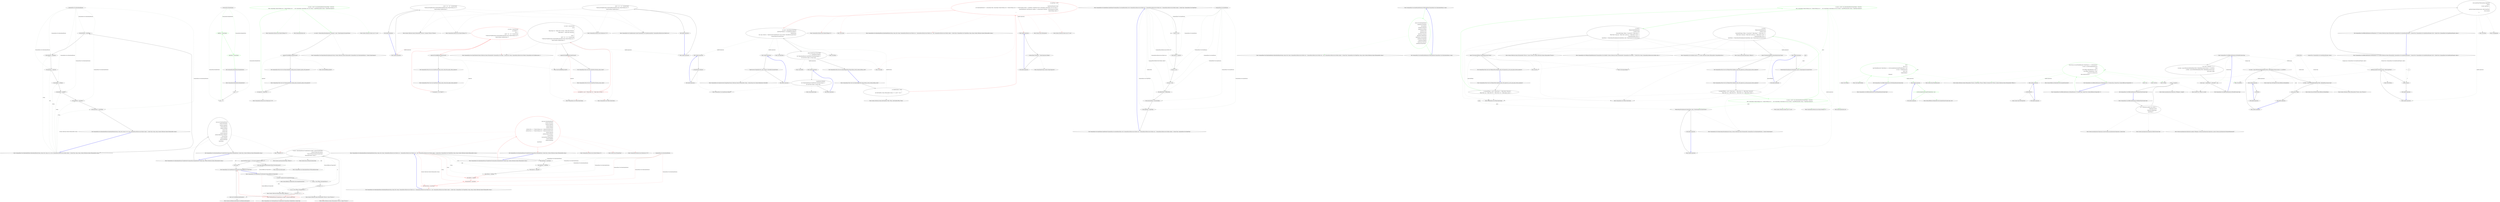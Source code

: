 digraph  {
n13 [label="CommandLine.Core.OptionSpecification", span=""];
n0 [label="Entry CommandLine.Core.OptionSpecification.OptionSpecification(string, string, bool, string, int, int, char, CommandLine.Infrastructure.Maybe<object>, System.Type, string, string, System.Collections.Generic.IEnumerable<string>)", span="17-17", cluster="CommandLine.Core.OptionSpecification.OptionSpecification(string, string, bool, string, int, int, char, CommandLine.Infrastructure.Maybe<object>, System.Type, string, string, System.Collections.Generic.IEnumerable<string>)"];
n1 [label="this.shortName = shortName", span="20-20", cluster="CommandLine.Core.OptionSpecification.OptionSpecification(string, string, bool, string, int, int, char, CommandLine.Infrastructure.Maybe<object>, System.Type, string, string, System.Collections.Generic.IEnumerable<string>)"];
n2 [label="this.longName = longName", span="21-21", cluster="CommandLine.Core.OptionSpecification.OptionSpecification(string, string, bool, string, int, int, char, CommandLine.Infrastructure.Maybe<object>, System.Type, string, string, System.Collections.Generic.IEnumerable<string>)"];
n3 [label="this.separator = separator", span="22-22", cluster="CommandLine.Core.OptionSpecification.OptionSpecification(string, string, bool, string, int, int, char, CommandLine.Infrastructure.Maybe<object>, System.Type, string, string, System.Collections.Generic.IEnumerable<string>)"];
n4 [label="this.setName = setName", span="23-23", cluster="CommandLine.Core.OptionSpecification.OptionSpecification(string, string, bool, string, int, int, char, CommandLine.Infrastructure.Maybe<object>, System.Type, string, string, System.Collections.Generic.IEnumerable<string>)"];
n5 [label="this.helpText = helpText", span="24-24", cluster="CommandLine.Core.OptionSpecification.OptionSpecification(string, string, bool, string, int, int, char, CommandLine.Infrastructure.Maybe<object>, System.Type, string, string, System.Collections.Generic.IEnumerable<string>)"];
n6 [label="this.metaValue = metaValue", span="25-25", cluster="CommandLine.Core.OptionSpecification.OptionSpecification(string, string, bool, string, int, int, char, CommandLine.Infrastructure.Maybe<object>, System.Type, string, string, System.Collections.Generic.IEnumerable<string>)"];
n7 [label="this.enumValues = enumValues", span="26-26", cluster="CommandLine.Core.OptionSpecification.OptionSpecification(string, string, bool, string, int, int, char, CommandLine.Infrastructure.Maybe<object>, System.Type, string, string, System.Collections.Generic.IEnumerable<string>)"];
n8 [label="Exit CommandLine.Core.OptionSpecification.OptionSpecification(string, string, bool, string, int, int, char, CommandLine.Infrastructure.Maybe<object>, System.Type, string, string, System.Collections.Generic.IEnumerable<string>)", span="17-17", cluster="CommandLine.Core.OptionSpecification.OptionSpecification(string, string, bool, string, int, int, char, CommandLine.Infrastructure.Maybe<object>, System.Type, string, string, System.Collections.Generic.IEnumerable<string>)"];
n9 [label="Entry CommandLine.Core.OptionSpecification.FromAttribute(CommandLine.OptionAttribute, System.Type, System.Collections.Generic.IEnumerable<string>)", span="29-29", cluster="CommandLine.Core.OptionSpecification.FromAttribute(CommandLine.OptionAttribute, System.Type, System.Collections.Generic.IEnumerable<string>)"];
n10 [label="return new OptionSpecification(\r\n                attribute.ShortName,\r\n                attribute.LongName,\r\n                attribute.Required,\r\n                attribute.SetName,\r\n                attribute.Min,\r\n                attribute.Max,\r\n                attribute.Separator,\r\n                attribute.DefaultValue.ToMaybe(),\r\n                conversionType,\r\n                attribute.HelpText,\r\n                attribute.MetaValue,\r\n                enumValues);", span="31-43", cluster="CommandLine.Core.OptionSpecification.FromAttribute(CommandLine.OptionAttribute, System.Type, System.Collections.Generic.IEnumerable<string>)"];
n11 [label="Exit CommandLine.Core.OptionSpecification.FromAttribute(CommandLine.OptionAttribute, System.Type, System.Collections.Generic.IEnumerable<string>)", span="29-29", cluster="CommandLine.Core.OptionSpecification.FromAttribute(CommandLine.OptionAttribute, System.Type, System.Collections.Generic.IEnumerable<string>)"];
n12 [label="Entry T.ToMaybe<T>()", span="82-82", cluster="T.ToMaybe<T>()"];
d3 [label="helpText = string.Empty", span="24-24", cluster="CommandLine.BaseAttribute.BaseAttribute()", color=green, community=0];
d6 [label="CommandLine.BaseAttribute", span=""];
d2 [label="max = -1", span="23-23", cluster="CommandLine.BaseAttribute.BaseAttribute()"];
d4 [label="metaValue = string.Empty", span="25-25", cluster="CommandLine.BaseAttribute.BaseAttribute()", color=green, community=0];
d5 [label="Exit CommandLine.BaseAttribute.BaseAttribute()", span="20-20", cluster="CommandLine.BaseAttribute.BaseAttribute()"];
d1 [label="min = -1", span="22-22", cluster="CommandLine.BaseAttribute.BaseAttribute()"];
d0 [label="Entry CommandLine.BaseAttribute.BaseAttribute()", span="20-20", cluster="CommandLine.BaseAttribute.BaseAttribute()"];
m1_8 [label="Entry CommandLine.Infrastructure.Maybe.Nothing<T>()", span="63-63", cluster="CommandLine.Infrastructure.Maybe.Nothing<T>()", file="NameLookupTests.cs"];
m1_6 [label="Entry CommandLine.Infrastructure.Maybe.Just<T>(T)", span="68-68", cluster="CommandLine.Infrastructure.Maybe.Just<T>(T)", file="NameLookupTests.cs"];
m1_7 [label="Entry OptionSpecification.cstr", span="", cluster="OptionSpecification.cstr", file="NameLookupTests.cs"];
m1_0 [label="Entry CommandLine.Tests.Unit.Core.NameLookupTests.Lookup_name_of_sequence_option_with_separator()", span="14-14", cluster="CommandLine.Tests.Unit.Core.NameLookupTests.Lookup_name_of_sequence_option_with_separator()", file="NameLookupTests.cs"];
m1_1 [label="var expected = Maybe.Just(''.'')", span="17-17", cluster="CommandLine.Tests.Unit.Core.NameLookupTests.Lookup_name_of_sequence_option_with_separator()", file="NameLookupTests.cs"];
m1_2 [label="var specs = new[] { new OptionSpecification(string.Empty, ''string-seq'',\r\n                false, string.Empty, Maybe.Nothing<int>(), Maybe.Nothing<int>(), '.', null, string.Empty, string.Empty, new List<string>(), typeof(IEnumerable<string>), TargetType.Sequence)}", span="18-19", cluster="CommandLine.Tests.Unit.Core.NameLookupTests.Lookup_name_of_sequence_option_with_separator()", color=green, community=0, file="NameLookupTests.cs"];
m1_4 [label="expected.ShouldBeEquivalentTo(result)", span="25-25", cluster="CommandLine.Tests.Unit.Core.NameLookupTests.Lookup_name_of_sequence_option_with_separator()", file="NameLookupTests.cs"];
m1_3 [label="var result = NameLookup.HavingSeparator(''string-seq'', specs, StringComparer.InvariantCulture)", span="22-22", cluster="CommandLine.Tests.Unit.Core.NameLookupTests.Lookup_name_of_sequence_option_with_separator()", file="NameLookupTests.cs"];
m1_5 [label="Exit CommandLine.Tests.Unit.Core.NameLookupTests.Lookup_name_of_sequence_option_with_separator()", span="14-14", cluster="CommandLine.Tests.Unit.Core.NameLookupTests.Lookup_name_of_sequence_option_with_separator()", file="NameLookupTests.cs"];
m1_10 [label="Entry CommandLine.Core.NameLookup.HavingSeparator(string, System.Collections.Generic.IEnumerable<CommandLine.Core.OptionSpecification>, System.StringComparer)", span="16-16", cluster="CommandLine.Core.NameLookup.HavingSeparator(string, System.Collections.Generic.IEnumerable<CommandLine.Core.OptionSpecification>, System.StringComparer)", file="NameLookupTests.cs"];
m1_11 [label="Entry Unk.ShouldBeEquivalentTo", span="", cluster="Unk.ShouldBeEquivalentTo", file="NameLookupTests.cs"];
m1_9 [label="Entry System.Collections.Generic.List<T>.List()", span="0-0", cluster="System.Collections.Generic.List<T>.List()", file="NameLookupTests.cs"];
m2_11 [label="Entry CommandLine.Infrastructure.Maybe.Nothing<T>()", span="63-63", cluster="CommandLine.Infrastructure.Maybe.Nothing<T>()", file="OptionAttribute.cs"];
m2_10 [label="Entry System.Collections.Generic.IEnumerable<TSource>.Contains<TSource>(TSource)", span="0-0", cluster="System.Collections.Generic.IEnumerable<TSource>.Contains<TSource>(TSource)", file="OptionAttribute.cs"];
m2_5 [label="Entry CommandLine.Core.Scalar.Partition(System.Collections.Generic.IEnumerable<CommandLine.Core.Token>, System.Func<string, CommandLine.Infrastructure.Maybe<CommandLine.Core.TypeDescriptor>>)", span="11-11", cluster="CommandLine.Core.Scalar.Partition(System.Collections.Generic.IEnumerable<CommandLine.Core.Token>, System.Func<string, CommandLine.Infrastructure.Maybe<CommandLine.Core.TypeDescriptor>>)", file="OptionAttribute.cs"];
m2_13 [label="Entry CommandLine.Infrastructure.Maybe.Just<T>(T)", span="68-68", cluster="CommandLine.Infrastructure.Maybe.Just<T>(T)", file="OptionAttribute.cs"];
m2_14 [label="Entry CommandLine.Tests.Unit.Core.ScalarTests.Partition_scalar_values()", span="28-28", cluster="CommandLine.Tests.Unit.Core.ScalarTests.Partition_scalar_values()", file="OptionAttribute.cs"];
m2_15 [label="var expected = new [] { Token.Name(''str''), Token.Value(''strvalue'') }", span="30-30", cluster="CommandLine.Tests.Unit.Core.ScalarTests.Partition_scalar_values()", color=red, community=0, file="OptionAttribute.cs"];
m2_16 [label="var result = Scalar.Partition(\r\n                new []\r\n                    {\r\n                        Token.Name(''str''), Token.Value(''strvalue''), Token.Value(''freevalue''),\r\n                        Token.Name(''x''), Token.Value(''freevalue2'')\r\n                    },\r\n                name =>\r\n                    new[] { ''str'', ''int'' }.Contains(name)\r\n                        ? Maybe.Just(TypeDescriptor.Create(TypeDescriptorKind.Scalar, Maybe.Nothing<int>()))\r\n                        : Maybe.Nothing<TypeDescriptor>())", span="32-41", cluster="CommandLine.Tests.Unit.Core.ScalarTests.Partition_scalar_values()", file="OptionAttribute.cs"];
m2_17 [label="expected.ShouldAllBeEquivalentTo(result)", span="43-43", cluster="CommandLine.Tests.Unit.Core.ScalarTests.Partition_scalar_values()", file="OptionAttribute.cs"];
m2_18 [label="Exit CommandLine.Tests.Unit.Core.ScalarTests.Partition_scalar_values()", span="28-28", cluster="CommandLine.Tests.Unit.Core.ScalarTests.Partition_scalar_values()", file="OptionAttribute.cs"];
m2_0 [label="Entry CommandLine.Tests.Unit.Core.ScalarTests.Partition_scalar_values_from_empty_token_sequence()", span="13-13", cluster="CommandLine.Tests.Unit.Core.ScalarTests.Partition_scalar_values_from_empty_token_sequence()", file="OptionAttribute.cs"];
m2_1 [label="var expected = new Token[] { }", span="15-15", cluster="CommandLine.Tests.Unit.Core.ScalarTests.Partition_scalar_values_from_empty_token_sequence()", file="OptionAttribute.cs"];
m2_2 [label="var result = Scalar.Partition(\r\n                new Token[] { },\r\n                name =>\r\n                    new[] { ''str'', ''int'' }.Contains(name)\r\n                        ? Maybe.Just(TypeDescriptor.Create(TypeDescriptorKind.Scalar, Maybe.Nothing<int>()))\r\n                        : Maybe.Nothing<TypeDescriptor>())", span="17-22", cluster="CommandLine.Tests.Unit.Core.ScalarTests.Partition_scalar_values_from_empty_token_sequence()", color=red, community=0, file="OptionAttribute.cs"];
m2_3 [label="expected.ShouldAllBeEquivalentTo(result)", span="24-24", cluster="CommandLine.Tests.Unit.Core.ScalarTests.Partition_scalar_values_from_empty_token_sequence()", file="OptionAttribute.cs"];
m2_4 [label="Exit CommandLine.Tests.Unit.Core.ScalarTests.Partition_scalar_values_from_empty_token_sequence()", span="13-13", cluster="CommandLine.Tests.Unit.Core.ScalarTests.Partition_scalar_values_from_empty_token_sequence()", file="OptionAttribute.cs"];
m2_6 [label="Entry Unk.ShouldAllBeEquivalentTo", span="", cluster="Unk.ShouldAllBeEquivalentTo", file="OptionAttribute.cs"];
m2_21 [label="Entry lambda expression", span="38-41", cluster="lambda expression", file="OptionAttribute.cs"];
m2_7 [label="Entry lambda expression", span="19-22", cluster="lambda expression", file="OptionAttribute.cs"];
m2_8 [label="new[] { ''str'', ''int'' }.Contains(name)\r\n                        ? Maybe.Just(TypeDescriptor.Create(TypeDescriptorKind.Scalar, Maybe.Nothing<int>()))\r\n                        : Maybe.Nothing<TypeDescriptor>()", span="20-22", cluster="lambda expression", file="OptionAttribute.cs"];
m2_9 [label="Exit lambda expression", span="19-22", cluster="lambda expression", file="OptionAttribute.cs"];
m2_22 [label="new[] { ''str'', ''int'' }.Contains(name)\r\n                        ? Maybe.Just(TypeDescriptor.Create(TypeDescriptorKind.Scalar, Maybe.Nothing<int>()))\r\n                        : Maybe.Nothing<TypeDescriptor>()", span="39-41", cluster="lambda expression", file="OptionAttribute.cs"];
m2_23 [label="Exit lambda expression", span="38-41", cluster="lambda expression", file="OptionAttribute.cs"];
m2_12 [label="Entry CommandLine.Core.TypeDescriptor.Create(CommandLine.Core.TypeDescriptorKind, CommandLine.Infrastructure.Maybe<int>)", span="36-36", cluster="CommandLine.Core.TypeDescriptor.Create(CommandLine.Core.TypeDescriptorKind, CommandLine.Infrastructure.Maybe<int>)", file="OptionAttribute.cs"];
m2_19 [label="Entry CommandLine.Core.Token.Name(string)", span="19-19", cluster="CommandLine.Core.Token.Name(string)", file="OptionAttribute.cs"];
m2_20 [label="Entry CommandLine.Core.Token.Value(string)", span="24-24", cluster="CommandLine.Core.Token.Value(string)", file="OptionAttribute.cs"];
m3_8 [label="Entry CommandLine.Infrastructure.Maybe.Nothing<T>()", span="63-63", cluster="CommandLine.Infrastructure.Maybe.Nothing<T>()", file="OptionMapperTests.cs"];
m3_12 [label="Entry Unk.Create", span="", cluster="Unk.Create", file="OptionMapperTests.cs"];
m3_13 [label="Entry Unk.Where", span="", cluster="Unk.Where", file="OptionMapperTests.cs"];
m3_6 [label="Entry System.Collections.Generic.KeyValuePair<TKey, TValue>.KeyValuePair(TKey, TValue)", span="0-0", cluster="System.Collections.Generic.KeyValuePair<TKey, TValue>.KeyValuePair(TKey, TValue)", file="OptionMapperTests.cs"];
m3_7 [label="Entry CommandLine.Core.OptionSpecification.OptionSpecification(string, string, bool, string, CommandLine.Infrastructure.Maybe<int>, CommandLine.Infrastructure.Maybe<int>, char, CommandLine.Infrastructure.Maybe<object>, System.Type, CommandLine.Core.TargetType, string, string, System.Collections.Generic.IEnumerable<string>)", span="18-18", cluster="CommandLine.Core.OptionSpecification.OptionSpecification(string, string, bool, string, CommandLine.Infrastructure.Maybe<int>, CommandLine.Infrastructure.Maybe<int>, char, CommandLine.Infrastructure.Maybe<object>, System.Type, CommandLine.Core.TargetType, string, string, System.Collections.Generic.IEnumerable<string>)", file="OptionMapperTests.cs"];
m3_11 [label="Entry Unk.Single", span="", cluster="Unk.Single", file="OptionMapperTests.cs"];
m3_15 [label="Entry Unk.NotNull", span="", cluster="Unk.NotNull", file="OptionMapperTests.cs"];
m3_27 [label="Entry CommandLine.Core.TypeConverter.ChangeType(System.Collections.Generic.IEnumerable<string>, System.Type, bool, System.Globalization.CultureInfo)", span="12-12", cluster="CommandLine.Core.TypeConverter.ChangeType(System.Collections.Generic.IEnumerable<string>, System.Type, bool, System.Globalization.CultureInfo)", file="OptionMapperTests.cs"];
m3_0 [label="Entry CommandLine.Tests.Unit.Core.OptionMapperTests.Map_boolean_switch_creates_boolean_value()", span="16-16", cluster="CommandLine.Tests.Unit.Core.OptionMapperTests.Map_boolean_switch_creates_boolean_value()", file="OptionMapperTests.cs"];
m3_1 [label="var tokenPartitions = new[]\r\n                {\r\n                    new KeyValuePair<string, IEnumerable<string>>(''x'', new [] { ''true'' })\r\n                }", span="19-22", cluster="CommandLine.Tests.Unit.Core.OptionMapperTests.Map_boolean_switch_creates_boolean_value()", file="OptionMapperTests.cs"];
m3_2 [label="var specProps = new[]\r\n                {\r\n                    SpecificationProperty.Create(\r\n                        new OptionSpecification(''x'', string.Empty, false, string.Empty, Maybe.Nothing<int>(), Maybe.Nothing<int>(), '\0', Maybe.Nothing<object>(), typeof(bool), TargetType.Switch, string.Empty, string.Empty, new List<string>()), \r\n                        typeof(FakeOptions).GetProperties().Single(p => p.Name.Equals(''BoolValue'', StringComparison.Ordinal)),\r\n                        Maybe.Nothing<object>())\r\n                }", span="23-29", cluster="CommandLine.Tests.Unit.Core.OptionMapperTests.Map_boolean_switch_creates_boolean_value()", color=red, community=0, file="OptionMapperTests.cs"];
m3_3 [label="var result = OptionMapper.MapValues(\r\n                specProps.Where(pt => pt.Specification.IsOption()),\r\n                tokenPartitions,\r\n                (vals, type, isScalar) => TypeConverter.ChangeType(vals, type, isScalar, CultureInfo.InvariantCulture),\r\n                StringComparer.InvariantCulture)", span="32-36", cluster="CommandLine.Tests.Unit.Core.OptionMapperTests.Map_boolean_switch_creates_boolean_value()", file="OptionMapperTests.cs"];
m3_4 [label="Assert.NotNull(result.Value.Single(\r\n                a => a.Specification.IsOption()\r\n                && ((OptionSpecification)a.Specification).ShortName.Equals(''x'')\r\n                && (bool)((Just<object>)a.Value).Value))", span="39-42", cluster="CommandLine.Tests.Unit.Core.OptionMapperTests.Map_boolean_switch_creates_boolean_value()", file="OptionMapperTests.cs"];
m3_5 [label="Exit CommandLine.Tests.Unit.Core.OptionMapperTests.Map_boolean_switch_creates_boolean_value()", span="16-16", cluster="CommandLine.Tests.Unit.Core.OptionMapperTests.Map_boolean_switch_creates_boolean_value()", file="OptionMapperTests.cs"];
m3_28 [label="Entry lambda expression", span="40-42", cluster="lambda expression", file="OptionMapperTests.cs"];
m3_16 [label="Entry lambda expression", span="27-27", cluster="lambda expression", file="OptionMapperTests.cs"];
m3_20 [label="Entry lambda expression", span="33-33", cluster="lambda expression", file="OptionMapperTests.cs"];
m3_24 [label="Entry lambda expression", span="35-35", cluster="lambda expression", file="OptionMapperTests.cs"];
m3_17 [label="p.Name.Equals(''BoolValue'', StringComparison.Ordinal)", span="27-27", cluster="lambda expression", file="OptionMapperTests.cs"];
m3_18 [label="Exit lambda expression", span="27-27", cluster="lambda expression", file="OptionMapperTests.cs"];
m3_21 [label="pt.Specification.IsOption()", span="33-33", cluster="lambda expression", file="OptionMapperTests.cs"];
m3_22 [label="Exit lambda expression", span="33-33", cluster="lambda expression", file="OptionMapperTests.cs"];
m3_25 [label="TypeConverter.ChangeType(vals, type, isScalar, CultureInfo.InvariantCulture)", span="35-35", cluster="lambda expression", file="OptionMapperTests.cs"];
m3_26 [label="Exit lambda expression", span="35-35", cluster="lambda expression", file="OptionMapperTests.cs"];
m3_29 [label="a.Specification.IsOption()\r\n                && ((OptionSpecification)a.Specification).ShortName.Equals(''x'')\r\n                && (bool)((Just<object>)a.Value).Value", span="40-42", cluster="lambda expression", file="OptionMapperTests.cs"];
m3_30 [label="Exit lambda expression", span="40-42", cluster="lambda expression", file="OptionMapperTests.cs"];
m3_31 [label="Entry string.Equals(string)", span="0-0", cluster="string.Equals(string)", file="OptionMapperTests.cs"];
m3_19 [label="Entry string.Equals(string, System.StringComparison)", span="0-0", cluster="string.Equals(string, System.StringComparison)", file="OptionMapperTests.cs"];
m3_23 [label="Entry CommandLine.Core.Specification.IsOption()", span="10-10", cluster="CommandLine.Core.Specification.IsOption()", file="OptionMapperTests.cs"];
m3_14 [label="Entry Unk.MapValues", span="", cluster="Unk.MapValues", file="OptionMapperTests.cs"];
m3_10 [label="Entry System.Type.GetProperties()", span="0-0", cluster="System.Type.GetProperties()", file="OptionMapperTests.cs"];
m3_9 [label="Entry System.Collections.Generic.List<T>.List()", span="0-0", cluster="System.Collections.Generic.List<T>.List()", file="OptionMapperTests.cs"];
m4_12 [label="Entry CommandLine.Infrastructure.Maybe.Nothing<T>()", span="63-63", cluster="CommandLine.Infrastructure.Maybe.Nothing<T>()", file="OptionSpecification.cs"];
m4_15 [label="Entry System.Type.ToTargetType()", span="47-47", cluster="System.Type.ToTargetType()", file="OptionSpecification.cs"];
m4_13 [label="Entry CommandLine.Infrastructure.Maybe.Just<T>(T)", span="68-68", cluster="CommandLine.Infrastructure.Maybe.Just<T>(T)", file="OptionSpecification.cs"];
m4_0 [label="Entry CommandLine.Core.OptionSpecification.OptionSpecification(string, string, bool, string, CommandLine.Infrastructure.Maybe<int>, CommandLine.Infrastructure.Maybe<int>, char, CommandLine.Infrastructure.Maybe<object>, System.Type, CommandLine.Core.TargetType, string, string, System.Collections.Generic.IEnumerable<string>)", span="18-18", cluster="CommandLine.Core.OptionSpecification.OptionSpecification(string, string, bool, string, CommandLine.Infrastructure.Maybe<int>, CommandLine.Infrastructure.Maybe<int>, char, CommandLine.Infrastructure.Maybe<object>, System.Type, CommandLine.Core.TargetType, string, string, System.Collections.Generic.IEnumerable<string>)", file="OptionSpecification.cs"];
m4_1 [label="this.shortName = shortName", span="23-23", cluster="CommandLine.Core.OptionSpecification.OptionSpecification(string, string, bool, string, CommandLine.Infrastructure.Maybe<int>, CommandLine.Infrastructure.Maybe<int>, char, CommandLine.Infrastructure.Maybe<object>, System.Type, CommandLine.Core.TargetType, string, string, System.Collections.Generic.IEnumerable<string>)", file="OptionSpecification.cs"];
m4_2 [label="this.longName = longName", span="24-24", cluster="CommandLine.Core.OptionSpecification.OptionSpecification(string, string, bool, string, CommandLine.Infrastructure.Maybe<int>, CommandLine.Infrastructure.Maybe<int>, char, CommandLine.Infrastructure.Maybe<object>, System.Type, CommandLine.Core.TargetType, string, string, System.Collections.Generic.IEnumerable<string>)", file="OptionSpecification.cs"];
m4_3 [label="this.separator = separator", span="25-25", cluster="CommandLine.Core.OptionSpecification.OptionSpecification(string, string, bool, string, CommandLine.Infrastructure.Maybe<int>, CommandLine.Infrastructure.Maybe<int>, char, CommandLine.Infrastructure.Maybe<object>, System.Type, CommandLine.Core.TargetType, string, string, System.Collections.Generic.IEnumerable<string>)", file="OptionSpecification.cs"];
m4_4 [label="this.setName = setName", span="26-26", cluster="CommandLine.Core.OptionSpecification.OptionSpecification(string, string, bool, string, CommandLine.Infrastructure.Maybe<int>, CommandLine.Infrastructure.Maybe<int>, char, CommandLine.Infrastructure.Maybe<object>, System.Type, CommandLine.Core.TargetType, string, string, System.Collections.Generic.IEnumerable<string>)", file="OptionSpecification.cs"];
m4_5 [label="this.helpText = helpText", span="27-27", cluster="CommandLine.Core.OptionSpecification.OptionSpecification(string, string, bool, string, CommandLine.Infrastructure.Maybe<int>, CommandLine.Infrastructure.Maybe<int>, char, CommandLine.Infrastructure.Maybe<object>, System.Type, CommandLine.Core.TargetType, string, string, System.Collections.Generic.IEnumerable<string>)", color=red, community=0, file="OptionSpecification.cs"];
m4_6 [label="this.metaValue = metaValue", span="28-28", cluster="CommandLine.Core.OptionSpecification.OptionSpecification(string, string, bool, string, CommandLine.Infrastructure.Maybe<int>, CommandLine.Infrastructure.Maybe<int>, char, CommandLine.Infrastructure.Maybe<object>, System.Type, CommandLine.Core.TargetType, string, string, System.Collections.Generic.IEnumerable<string>)", color=red, community=0, file="OptionSpecification.cs"];
m4_7 [label="this.enumValues = enumValues", span="29-29", cluster="CommandLine.Core.OptionSpecification.OptionSpecification(string, string, bool, string, CommandLine.Infrastructure.Maybe<int>, CommandLine.Infrastructure.Maybe<int>, char, CommandLine.Infrastructure.Maybe<object>, System.Type, CommandLine.Core.TargetType, string, string, System.Collections.Generic.IEnumerable<string>)", color=red, community=0, file="OptionSpecification.cs"];
m4_8 [label="Exit CommandLine.Core.OptionSpecification.OptionSpecification(string, string, bool, string, CommandLine.Infrastructure.Maybe<int>, CommandLine.Infrastructure.Maybe<int>, char, CommandLine.Infrastructure.Maybe<object>, System.Type, CommandLine.Core.TargetType, string, string, System.Collections.Generic.IEnumerable<string>)", span="18-18", cluster="CommandLine.Core.OptionSpecification.OptionSpecification(string, string, bool, string, CommandLine.Infrastructure.Maybe<int>, CommandLine.Infrastructure.Maybe<int>, char, CommandLine.Infrastructure.Maybe<object>, System.Type, CommandLine.Core.TargetType, string, string, System.Collections.Generic.IEnumerable<string>)", file="OptionSpecification.cs"];
m4_9 [label="Entry CommandLine.Core.OptionSpecification.FromAttribute(CommandLine.OptionAttribute, System.Type, System.Collections.Generic.IEnumerable<string>)", span="32-32", cluster="CommandLine.Core.OptionSpecification.FromAttribute(CommandLine.OptionAttribute, System.Type, System.Collections.Generic.IEnumerable<string>)", file="OptionSpecification.cs"];
m4_10 [label="return new OptionSpecification(\r\n                attribute.ShortName,\r\n                attribute.LongName,\r\n                attribute.Required,\r\n                attribute.SetName,\r\n                attribute.Min == -1 ? Maybe.Nothing<int>() : Maybe.Just(attribute.Min),\r\n                attribute.Max == -1 ? Maybe.Nothing<int>() : Maybe.Just(attribute.Max),\r\n                attribute.Separator,\r\n                attribute.Default.ToMaybe(),\r\n                conversionType,\r\n                conversionType.ToTargetType(),\r\n                attribute.HelpText,\r\n                attribute.MetaValue,\r\n                enumValues);", span="34-47", cluster="CommandLine.Core.OptionSpecification.FromAttribute(CommandLine.OptionAttribute, System.Type, System.Collections.Generic.IEnumerable<string>)", color=red, community=0, file="OptionSpecification.cs"];
m4_11 [label="Exit CommandLine.Core.OptionSpecification.FromAttribute(CommandLine.OptionAttribute, System.Type, System.Collections.Generic.IEnumerable<string>)", span="32-32", cluster="CommandLine.Core.OptionSpecification.FromAttribute(CommandLine.OptionAttribute, System.Type, System.Collections.Generic.IEnumerable<string>)", file="OptionSpecification.cs"];
m4_16 [label="CommandLine.Core.OptionSpecification", span="", file="OptionSpecification.cs"];
m5_27 [label="Entry System.Linq.Enumerable.Empty<TResult>()", span="0-0", cluster="System.Linq.Enumerable.Empty<TResult>()", file="Specification.cs"];
m5_0 [label="Entry CommandLine.Core.Specification.Specification(CommandLine.Core.SpecificationType, bool, CommandLine.Infrastructure.Maybe<int>, CommandLine.Infrastructure.Maybe<int>, CommandLine.Infrastructure.Maybe<object>, System.Type, CommandLine.Core.TargetType)", span="35-35", cluster="CommandLine.Core.Specification.Specification(CommandLine.Core.SpecificationType, bool, CommandLine.Infrastructure.Maybe<int>, CommandLine.Infrastructure.Maybe<int>, CommandLine.Infrastructure.Maybe<object>, System.Type, CommandLine.Core.TargetType)", file="Specification.cs"];
m5_1 [label="this.tag = tag", span="38-38", cluster="CommandLine.Core.Specification.Specification(CommandLine.Core.SpecificationType, bool, CommandLine.Infrastructure.Maybe<int>, CommandLine.Infrastructure.Maybe<int>, CommandLine.Infrastructure.Maybe<object>, System.Type, CommandLine.Core.TargetType)", file="Specification.cs"];
m5_2 [label="this.required = required", span="39-39", cluster="CommandLine.Core.Specification.Specification(CommandLine.Core.SpecificationType, bool, CommandLine.Infrastructure.Maybe<int>, CommandLine.Infrastructure.Maybe<int>, CommandLine.Infrastructure.Maybe<object>, System.Type, CommandLine.Core.TargetType)", file="Specification.cs"];
m5_3 [label="this.min = min", span="40-40", cluster="CommandLine.Core.Specification.Specification(CommandLine.Core.SpecificationType, bool, CommandLine.Infrastructure.Maybe<int>, CommandLine.Infrastructure.Maybe<int>, CommandLine.Infrastructure.Maybe<object>, System.Type, CommandLine.Core.TargetType)", file="Specification.cs"];
m5_4 [label="this.max = max", span="41-41", cluster="CommandLine.Core.Specification.Specification(CommandLine.Core.SpecificationType, bool, CommandLine.Infrastructure.Maybe<int>, CommandLine.Infrastructure.Maybe<int>, CommandLine.Infrastructure.Maybe<object>, System.Type, CommandLine.Core.TargetType)", file="Specification.cs"];
m5_5 [label="this.defaultValue = defaultValue", span="42-42", cluster="CommandLine.Core.Specification.Specification(CommandLine.Core.SpecificationType, bool, CommandLine.Infrastructure.Maybe<int>, CommandLine.Infrastructure.Maybe<int>, CommandLine.Infrastructure.Maybe<object>, System.Type, CommandLine.Core.TargetType)", file="Specification.cs"];
m5_6 [label="this.conversionType = conversionType", span="43-43", cluster="CommandLine.Core.Specification.Specification(CommandLine.Core.SpecificationType, bool, CommandLine.Infrastructure.Maybe<int>, CommandLine.Infrastructure.Maybe<int>, CommandLine.Infrastructure.Maybe<object>, System.Type, CommandLine.Core.TargetType)", file="Specification.cs"];
m5_7 [label="this.targetType = targetType", span="44-44", cluster="CommandLine.Core.Specification.Specification(CommandLine.Core.SpecificationType, bool, CommandLine.Infrastructure.Maybe<int>, CommandLine.Infrastructure.Maybe<int>, CommandLine.Infrastructure.Maybe<object>, System.Type, CommandLine.Core.TargetType)", file="Specification.cs"];
m5_8 [label="Exit CommandLine.Core.Specification.Specification(CommandLine.Core.SpecificationType, bool, CommandLine.Infrastructure.Maybe<int>, CommandLine.Infrastructure.Maybe<int>, CommandLine.Infrastructure.Maybe<object>, System.Type, CommandLine.Core.TargetType)", span="35-35", cluster="CommandLine.Core.Specification.Specification(CommandLine.Core.SpecificationType, bool, CommandLine.Infrastructure.Maybe<int>, CommandLine.Infrastructure.Maybe<int>, CommandLine.Infrastructure.Maybe<object>, System.Type, CommandLine.Core.TargetType)", file="Specification.cs"];
m5_24 [label="Entry System.Collections.Generic.IEnumerable<TSource>.Count<TSource>()", span="0-0", cluster="System.Collections.Generic.IEnumerable<TSource>.Count<TSource>()", file="Specification.cs"];
m5_23 [label="Entry System.Collections.IEnumerable.OfType<TResult>()", span="0-0", cluster="System.Collections.IEnumerable.OfType<TResult>()", file="Specification.cs"];
m5_31 [label="Entry CommandLine.Core.ValueSpecification.FromAttribute(CommandLine.ValueAttribute, System.Type)", span="18-18", cluster="CommandLine.Core.ValueSpecification.FromAttribute(CommandLine.ValueAttribute, System.Type)", file="Specification.cs"];
m5_26 [label="Entry System.Enum.GetNames(System.Type)", span="0-0", cluster="System.Enum.GetNames(System.Type)", file="Specification.cs"];
m5_29 [label="Entry string.ToLowerInvariant()", span="0-0", cluster="string.ToLowerInvariant()", file="Specification.cs"];
m5_9 [label="Entry CommandLine.Core.Specification.FromProperty(System.Reflection.PropertyInfo)", span="82-82", cluster="CommandLine.Core.Specification.FromProperty(System.Reflection.PropertyInfo)", file="Specification.cs"];
m5_10 [label="var attrs = property.GetCustomAttributes(true)", span="84-84", cluster="CommandLine.Core.Specification.FromProperty(System.Reflection.PropertyInfo)", file="Specification.cs"];
m5_13 [label="var spec = OptionSpecification.FromAttribute(oa.Single(), property.PropertyType,\r\n                    property.PropertyType.IsEnum\r\n                        ? Enum.GetNames(property.PropertyType)\r\n                        : Enumerable.Empty<string>())", span="88-91", cluster="CommandLine.Core.Specification.FromProperty(System.Reflection.PropertyInfo)", file="Specification.cs"];
m5_15 [label="return spec.WithLongName(property.Name.ToLowerInvariant());", span="94-94", cluster="CommandLine.Core.Specification.FromProperty(System.Reflection.PropertyInfo)", file="Specification.cs"];
m5_19 [label="return ValueSpecification.FromAttribute(va.Single(), property.PropertyType);", span="102-102", cluster="CommandLine.Core.Specification.FromProperty(System.Reflection.PropertyInfo)", color=red, community=0, file="Specification.cs"];
m5_11 [label="var oa = attrs.OfType<OptionAttribute>()", span="85-85", cluster="CommandLine.Core.Specification.FromProperty(System.Reflection.PropertyInfo)", file="Specification.cs"];
m5_17 [label="var va = attrs.OfType<ValueAttribute>()", span="99-99", cluster="CommandLine.Core.Specification.FromProperty(System.Reflection.PropertyInfo)", file="Specification.cs"];
m5_12 [label="oa.Count() == 1", span="86-86", cluster="CommandLine.Core.Specification.FromProperty(System.Reflection.PropertyInfo)", file="Specification.cs"];
m5_14 [label="spec.ShortName.Length == 0 && spec.LongName.Length == 0", span="92-92", cluster="CommandLine.Core.Specification.FromProperty(System.Reflection.PropertyInfo)", file="Specification.cs"];
m5_16 [label="return spec;", span="96-96", cluster="CommandLine.Core.Specification.FromProperty(System.Reflection.PropertyInfo)", file="Specification.cs"];
m5_18 [label="va.Count() == 1", span="100-100", cluster="CommandLine.Core.Specification.FromProperty(System.Reflection.PropertyInfo)", file="Specification.cs"];
m5_20 [label="throw new InvalidOperationException();", span="105-105", cluster="CommandLine.Core.Specification.FromProperty(System.Reflection.PropertyInfo)", file="Specification.cs"];
m5_21 [label="Exit CommandLine.Core.Specification.FromProperty(System.Reflection.PropertyInfo)", span="82-82", cluster="CommandLine.Core.Specification.FromProperty(System.Reflection.PropertyInfo)", file="Specification.cs"];
m5_22 [label="Entry System.Reflection.MemberInfo.GetCustomAttributes(bool)", span="0-0", cluster="System.Reflection.MemberInfo.GetCustomAttributes(bool)", file="Specification.cs"];
m5_25 [label="Entry System.Collections.Generic.IEnumerable<TSource>.Single<TSource>()", span="0-0", cluster="System.Collections.Generic.IEnumerable<TSource>.Single<TSource>()", file="Specification.cs"];
m5_30 [label="Entry CommandLine.Core.OptionSpecification.WithLongName(string)", span="20-20", cluster="CommandLine.Core.OptionSpecification.WithLongName(string)", file="Specification.cs"];
m5_32 [label="Entry System.InvalidOperationException.InvalidOperationException()", span="0-0", cluster="System.InvalidOperationException.InvalidOperationException()", file="Specification.cs"];
m5_33 [label="CommandLine.Core.Specification", span="", file="Specification.cs"];
m6_6 [label="Entry CommandLine.Core.SpecificationExtensions.WithLongName(CommandLine.Core.OptionSpecification, string)", span="20-20", cluster="CommandLine.Core.SpecificationExtensions.WithLongName(CommandLine.Core.OptionSpecification, string)", file="SpecificationExtensions.cs"];
m6_7 [label="return new OptionSpecification(\r\n                specification.ShortName,\r\n                newLongName,\r\n                specification.Required,\r\n                specification.SetName,\r\n                specification.Min,\r\n                specification.Max,\r\n                specification.Separator,\r\n                specification.DefaultValue,\r\n                specification.ConversionType,\r\n                specification.TargetType,\r\n                specification.HelpText,\r\n                specification.MetaValue,\r\n                specification.EnumValues);", span="22-35", cluster="CommandLine.Core.SpecificationExtensions.WithLongName(CommandLine.Core.OptionSpecification, string)", color=green, community=0, file="SpecificationExtensions.cs"];
m6_8 [label="Exit CommandLine.Core.SpecificationExtensions.WithLongName(CommandLine.Core.OptionSpecification, string)", span="20-20", cluster="CommandLine.Core.SpecificationExtensions.WithLongName(CommandLine.Core.OptionSpecification, string)", file="SpecificationExtensions.cs"];
m6_9 [label="Entry CommandLine.Core.OptionSpecification.OptionSpecification(string, string, bool, string, CommandLine.Infrastructure.Maybe<int>, CommandLine.Infrastructure.Maybe<int>, char, CommandLine.Infrastructure.Maybe<object>, System.Type, CommandLine.Core.TargetType, string, string, System.Collections.Generic.IEnumerable<string>)", span="18-18", cluster="CommandLine.Core.OptionSpecification.OptionSpecification(string, string, bool, string, CommandLine.Infrastructure.Maybe<int>, CommandLine.Infrastructure.Maybe<int>, char, CommandLine.Infrastructure.Maybe<object>, System.Type, CommandLine.Core.TargetType, string, string, System.Collections.Generic.IEnumerable<string>)", file="SpecificationExtensions.cs"];
m7_9 [label="Entry CommandLine.Infrastructure.Maybe.Nothing<T>()", span="63-63", cluster="CommandLine.Infrastructure.Maybe.Nothing<T>()", file="TokenizerTests.cs"];
m7_11 [label="Entry System.Linq.Enumerable.Empty<TResult>()", span="0-0", cluster="System.Linq.Enumerable.Empty<TResult>()", file="TokenizerTests.cs"];
m7_13 [label="Entry CommandLine.Core.StatePair.Create<T>(T, System.Collections.Generic.IEnumerable<CommandLine.Error>)", span="58-58", cluster="CommandLine.Core.StatePair.Create<T>(T, System.Collections.Generic.IEnumerable<CommandLine.Error>)", file="TokenizerTests.cs"];
m7_21 [label="Entry CommandLine.Tests.Unit.Core.TokenizerTests.Explode_scalar_with_separator_in_even_args_input_returns_sequence()", span="38-38", cluster="CommandLine.Tests.Unit.Core.TokenizerTests.Explode_scalar_with_separator_in_even_args_input_returns_sequence()", file="TokenizerTests.cs"];
m7_23 [label="var specs = new[] { new OptionSpecification(string.Empty, ''string-seq'',\r\n                false, string.Empty, Maybe.Nothing<int>(), Maybe.Nothing<int>(), ',', null, string.Empty, string.Empty, new List<string>(), typeof(IEnumerable<string>), TargetType.Sequence)}", span="43-44", cluster="CommandLine.Tests.Unit.Core.TokenizerTests.Explode_scalar_with_separator_in_even_args_input_returns_sequence()", color=green, community=0, file="TokenizerTests.cs"];
m7_22 [label="var expectedTokens = new[] { Token.Name(''x''), Token.Name(''string-seq''),\r\n                Token.Value(''aaa''), Token.Value(''bb''),  Token.Value(''cccc''), Token.Name(''switch'') }", span="41-42", cluster="CommandLine.Tests.Unit.Core.TokenizerTests.Explode_scalar_with_separator_in_even_args_input_returns_sequence()", file="TokenizerTests.cs"];
m7_24 [label="var result =\r\n                Tokenizer.ExplodeOptionList(\r\n                    StatePair.Create(\r\n                        Enumerable.Empty<Token>().Concat(new[] { Token.Name(''x''),\r\n                            Token.Name(''string-seq''), Token.Value(''aaa,bb,cccc''), Token.Name(''switch'') }),\r\n                        Enumerable.Empty<Error>()),\r\n                        optionName => NameLookup.HavingSeparator(optionName, specs, StringComparer.InvariantCulture))", span="47-53", cluster="CommandLine.Tests.Unit.Core.TokenizerTests.Explode_scalar_with_separator_in_even_args_input_returns_sequence()", file="TokenizerTests.cs"];
m7_25 [label="Assert.True(expectedTokens.SequenceEqual(result.Value))", span="56-56", cluster="CommandLine.Tests.Unit.Core.TokenizerTests.Explode_scalar_with_separator_in_even_args_input_returns_sequence()", file="TokenizerTests.cs"];
m7_26 [label="Exit CommandLine.Tests.Unit.Core.TokenizerTests.Explode_scalar_with_separator_in_even_args_input_returns_sequence()", span="38-38", cluster="CommandLine.Tests.Unit.Core.TokenizerTests.Explode_scalar_with_separator_in_even_args_input_returns_sequence()", file="TokenizerTests.cs"];
m7_8 [label="Entry OptionSpecification.cstr", span="", cluster="OptionSpecification.cstr", file="TokenizerTests.cs"];
m7_20 [label="Entry CommandLine.Core.NameLookup.HavingSeparator(string, System.Collections.Generic.IEnumerable<CommandLine.Core.OptionSpecification>, System.StringComparer)", span="16-16", cluster="CommandLine.Core.NameLookup.HavingSeparator(string, System.Collections.Generic.IEnumerable<CommandLine.Core.OptionSpecification>, System.StringComparer)", file="TokenizerTests.cs"];
m7_16 [label="Entry Unk.True", span="", cluster="Unk.True", file="TokenizerTests.cs"];
m7_0 [label="Entry CommandLine.Tests.Unit.Core.TokenizerTests.Explode_scalar_with_separator_in_odd_args_input_returns_sequence()", span="14-14", cluster="CommandLine.Tests.Unit.Core.TokenizerTests.Explode_scalar_with_separator_in_odd_args_input_returns_sequence()", file="TokenizerTests.cs"];
m7_2 [label="var specs = new[] { new OptionSpecification(string.Empty, ''string-seq'',\r\n                false, string.Empty, Maybe.Nothing<int>(), Maybe.Nothing<int>(), ',', null, string.Empty, string.Empty, new List<string>(), typeof(IEnumerable<string>), TargetType.Sequence)}", span="19-20", cluster="CommandLine.Tests.Unit.Core.TokenizerTests.Explode_scalar_with_separator_in_odd_args_input_returns_sequence()", color=green, community=0, file="TokenizerTests.cs"];
m7_1 [label="var expectedTokens = new[] { Token.Name(''i''), Token.Value(''10''), Token.Name(''string-seq''),\r\n                Token.Value(''aaa''), Token.Value(''bb''),  Token.Value(''cccc''), Token.Name(''switch'') }", span="17-18", cluster="CommandLine.Tests.Unit.Core.TokenizerTests.Explode_scalar_with_separator_in_odd_args_input_returns_sequence()", file="TokenizerTests.cs"];
m7_3 [label="var result =\r\n                Tokenizer.ExplodeOptionList(\r\n                    StatePair.Create(\r\n                        Enumerable.Empty<Token>().Concat(new[] { Token.Name(''i''), Token.Value(''10''),\r\n                            Token.Name(''string-seq''), Token.Value(''aaa,bb,cccc''), Token.Name(''switch'') }),\r\n                        Enumerable.Empty<Error>()),\r\n                        optionName => NameLookup.HavingSeparator(optionName, specs, StringComparer.InvariantCulture))", span="23-29", cluster="CommandLine.Tests.Unit.Core.TokenizerTests.Explode_scalar_with_separator_in_odd_args_input_returns_sequence()", file="TokenizerTests.cs"];
m7_4 [label="Assert.True(expectedTokens.SequenceEqual(result.Value))", span="32-32", cluster="CommandLine.Tests.Unit.Core.TokenizerTests.Explode_scalar_with_separator_in_odd_args_input_returns_sequence()", file="TokenizerTests.cs"];
m7_5 [label="Exit CommandLine.Tests.Unit.Core.TokenizerTests.Explode_scalar_with_separator_in_odd_args_input_returns_sequence()", span="14-14", cluster="CommandLine.Tests.Unit.Core.TokenizerTests.Explode_scalar_with_separator_in_odd_args_input_returns_sequence()", file="TokenizerTests.cs"];
m7_27 [label="Entry lambda expression", span="53-53", cluster="lambda expression", file="TokenizerTests.cs"];
m7_18 [label="NameLookup.HavingSeparator(optionName, specs, StringComparer.InvariantCulture)", span="29-29", cluster="lambda expression", file="TokenizerTests.cs"];
m7_28 [label="NameLookup.HavingSeparator(optionName, specs, StringComparer.InvariantCulture)", span="53-53", cluster="lambda expression", file="TokenizerTests.cs"];
m7_17 [label="Entry lambda expression", span="29-29", cluster="lambda expression", file="TokenizerTests.cs"];
m7_19 [label="Exit lambda expression", span="29-29", cluster="lambda expression", file="TokenizerTests.cs"];
m7_29 [label="Exit lambda expression", span="53-53", cluster="lambda expression", file="TokenizerTests.cs"];
m7_6 [label="Entry CommandLine.Core.Token.Name(string)", span="19-19", cluster="CommandLine.Core.Token.Name(string)", file="TokenizerTests.cs"];
m7_15 [label="Entry Unk.SequenceEqual", span="", cluster="Unk.SequenceEqual", file="TokenizerTests.cs"];
m7_14 [label="Entry CommandLine.Core.Tokenizer.ExplodeOptionList(CommandLine.Core.StatePair<System.Collections.Generic.IEnumerable<CommandLine.Core.Token>>, System.Func<string, CommandLine.Infrastructure.Maybe<char>>)", span="44-44", cluster="CommandLine.Core.Tokenizer.ExplodeOptionList(CommandLine.Core.StatePair<System.Collections.Generic.IEnumerable<CommandLine.Core.Token>>, System.Func<string, CommandLine.Infrastructure.Maybe<char>>)", file="TokenizerTests.cs"];
m7_12 [label="Entry System.Collections.Generic.IEnumerable<TSource>.Concat<TSource>(System.Collections.Generic.IEnumerable<TSource>)", span="0-0", cluster="System.Collections.Generic.IEnumerable<TSource>.Concat<TSource>(System.Collections.Generic.IEnumerable<TSource>)", file="TokenizerTests.cs"];
m7_7 [label="Entry CommandLine.Core.Token.Value(string)", span="24-24", cluster="CommandLine.Core.Token.Value(string)", file="TokenizerTests.cs"];
m7_10 [label="Entry System.Collections.Generic.List<T>.List()", span="0-0", cluster="System.Collections.Generic.List<T>.List()", file="TokenizerTests.cs"];
m7_30 [label=specs, span="", file="TokenizerTests.cs"];
m7_31 [label=specs, span="", file="TokenizerTests.cs"];
m9_17 [label="Entry Unk.SingleOrDefault", span="", cluster="Unk.SingleOrDefault", file="ValueSpecification.cs"];
m9_84 [label="Entry CommandLine.Core.ReflectionExtensions.IsMutable(System.Type)", span="128-128", cluster="CommandLine.Core.ReflectionExtensions.IsMutable(System.Type)", file="ValueSpecification.cs"];
m9_85 [label="Func<bool> isMutable = () => {\r\n                var props = type.GetProperties(BindingFlags.Public | BindingFlags.Instance).Any(p => p.CanWrite);\r\n                var fields = type.GetFields(BindingFlags.Public | BindingFlags.Instance).Any();\r\n                return props || fields;\r\n            }", span="130-134", cluster="CommandLine.Core.ReflectionExtensions.IsMutable(System.Type)", file="ValueSpecification.cs"];
m9_86 [label="return type != typeof(object) ? isMutable() : true;", span="135-135", cluster="CommandLine.Core.ReflectionExtensions.IsMutable(System.Type)", file="ValueSpecification.cs"];
m9_87 [label="Exit CommandLine.Core.ReflectionExtensions.IsMutable(System.Type)", span="128-128", cluster="CommandLine.Core.ReflectionExtensions.IsMutable(System.Type)", file="ValueSpecification.cs"];
m9_94 [label="Entry System.Type.GetFields(System.Reflection.BindingFlags)", span="0-0", cluster="System.Type.GetFields(System.Reflection.BindingFlags)", file="ValueSpecification.cs"];
m9_6 [label="Entry Unk.>", span="", cluster="Unk.>", file="ValueSpecification.cs"];
m9_75 [label="Entry CommandLine.Core.ReflectionExtensions.GetDefaultValue(System.Type)", span="119-119", cluster="CommandLine.Core.ReflectionExtensions.GetDefaultValue(System.Type)", file="ValueSpecification.cs"];
m9_77 [label="return e.Compile()();", span="125-125", cluster="CommandLine.Core.ReflectionExtensions.GetDefaultValue(System.Type)", file="ValueSpecification.cs"];
m9_76 [label="var e = Expression.Lambda<Func<object>>(\r\n                Expression.Convert(\r\n                    Expression.Default(type),\r\n                    typeof(object)))", span="121-124", cluster="CommandLine.Core.ReflectionExtensions.GetDefaultValue(System.Type)", file="ValueSpecification.cs"];
m9_78 [label="Exit CommandLine.Core.ReflectionExtensions.GetDefaultValue(System.Type)", span="119-119", cluster="CommandLine.Core.ReflectionExtensions.GetDefaultValue(System.Type)", file="ValueSpecification.cs"];
m9_7 [label="Entry Unk.Any", span="", cluster="Unk.Any", file="ValueSpecification.cs"];
m9_8 [label="Entry Unk.First", span="", cluster="Unk.First", file="ValueSpecification.cs"];
m9_45 [label="Entry Unk.Where", span="", cluster="Unk.Where", file="ValueSpecification.cs"];
m9_18 [label="Entry Unk.ToMaybe", span="", cluster="Unk.ToMaybe", file="ValueSpecification.cs"];
m9_83 [label="Entry System.Func<TResult>.Invoke()", span="0-0", cluster="System.Func<TResult>.Invoke()", file="ValueSpecification.cs"];
m9_22 [label="Entry System.Reflection.MemberInfo.GetCustomAttributes(System.Type, bool)", span="0-0", cluster="System.Reflection.MemberInfo.GetCustomAttributes(System.Type, bool)", file="ValueSpecification.cs"];
m9_4 [label="Entry System.Collections.Generic.IEnumerable<TSource>.SelectMany<TSource, TResult>(System.Func<TSource, System.Collections.Generic.IEnumerable<TResult>>)", span="0-0", cluster="System.Collections.Generic.IEnumerable<TSource>.SelectMany<TSource, TResult>(System.Func<TSource, System.Collections.Generic.IEnumerable<TResult>>)", file="ValueSpecification.cs"];
m9_14 [label="Entry CommandLine.Core.ReflectionExtensions.GetVerbSpecification(System.Type)", span="27-27", cluster="CommandLine.Core.ReflectionExtensions.GetVerbSpecification(System.Type)", file="ValueSpecification.cs"];
m9_15 [label="return\r\n                (from attr in\r\n                 type.FlattenHierarchy().SelectMany(x => x.GetCustomAttributes(typeof(VerbAttribute), true))\r\n                 let vattr = (VerbAttribute)attr\r\n                 select vattr)\r\n                    .SingleOrDefault()\r\n                    .ToMaybe();", span="29-35", cluster="CommandLine.Core.ReflectionExtensions.GetVerbSpecification(System.Type)", color=green, community=0, file="ValueSpecification.cs"];
m9_16 [label="Exit CommandLine.Core.ReflectionExtensions.GetVerbSpecification(System.Type)", span="27-27", cluster="CommandLine.Core.ReflectionExtensions.GetVerbSpecification(System.Type)", file="ValueSpecification.cs"];
m9_9 [label="Entry Unk.selector", span="", cluster="Unk.selector", file="ValueSpecification.cs"];
m9_47 [label="Entry lambda expression", span="79-83", cluster="lambda expression", file="ValueSpecification.cs"];
m9_10 [label="Entry lambda expression", span="18-18", cluster="lambda expression", file="ValueSpecification.cs"];
m9_19 [label="Entry lambda expression", span="31-31", cluster="lambda expression", file="ValueSpecification.cs"];
m9_20 [label="x.GetCustomAttributes(typeof(VerbAttribute), true)", span="31-31", cluster="lambda expression", color=green, community=0, file="ValueSpecification.cs"];
m9_21 [label="Exit lambda expression", span="31-31", cluster="lambda expression", file="ValueSpecification.cs"];
m9_89 [label="var props = type.GetProperties(BindingFlags.Public | BindingFlags.Instance).Any(p => p.CanWrite)", span="131-131", cluster="lambda expression", file="ValueSpecification.cs"];
m9_48 [label="specProp.Property.SetValue(current, selector(specProp))", span="81-81", cluster="lambda expression", file="ValueSpecification.cs"];
m9_12 [label="Exit lambda expression", span="18-18", cluster="lambda expression", file="ValueSpecification.cs"];
m9_11 [label="x.GetProperties()", span="18-18", cluster="lambda expression", file="ValueSpecification.cs"];
m9_88 [label="Entry lambda expression", span="130-134", cluster="lambda expression", file="ValueSpecification.cs"];
m9_90 [label="var fields = type.GetFields(BindingFlags.Public | BindingFlags.Instance).Any()", span="132-132", cluster="lambda expression", file="ValueSpecification.cs"];
m9_96 [label="Entry lambda expression", span="131-131", cluster="lambda expression", file="ValueSpecification.cs"];
m9_91 [label="return props || fields;", span="133-133", cluster="lambda expression", file="ValueSpecification.cs"];
m9_49 [label="return instance;", span="82-82", cluster="lambda expression", file="ValueSpecification.cs"];
m9_92 [label="Exit lambda expression", span="130-134", cluster="lambda expression", file="ValueSpecification.cs"];
m9_98 [label="Exit lambda expression", span="131-131", cluster="lambda expression", file="ValueSpecification.cs"];
m9_97 [label="p.CanWrite", span="131-131", cluster="lambda expression", file="ValueSpecification.cs"];
m9_50 [label="Exit lambda expression", span="79-83", cluster="lambda expression", file="ValueSpecification.cs"];
m9_95 [label="Entry System.Collections.Generic.IEnumerable<TSource>.Any<TSource>()", span="0-0", cluster="System.Collections.Generic.IEnumerable<TSource>.Any<TSource>()", file="ValueSpecification.cs"];
m9_80 [label="Entry System.Linq.Expressions.Expression.Convert(System.Linq.Expressions.Expression, System.Type)", span="0-0", cluster="System.Linq.Expressions.Expression.Convert(System.Linq.Expressions.Expression, System.Type)", file="ValueSpecification.cs"];
m9_79 [label="Entry System.Linq.Expressions.Expression.Default(System.Type)", span="0-0", cluster="System.Linq.Expressions.Expression.Default(System.Type)", file="ValueSpecification.cs"];
m9_13 [label="Entry System.Type.GetProperties()", span="0-0", cluster="System.Type.GetProperties()", file="ValueSpecification.cs"];
m9_0 [label="Entry CommandLine.Core.ReflectionExtensions.GetSpecifications<T>(System.Type, System.Func<System.Reflection.PropertyInfo, T>)", span="16-16", cluster="CommandLine.Core.ReflectionExtensions.GetSpecifications<T>(System.Type, System.Func<System.Reflection.PropertyInfo, T>)", file="ValueSpecification.cs"];
m9_1 [label="return from pi in type.FlattenHierarchy().SelectMany(x => x.GetProperties())\r\n                   let attrs = pi.GetCustomAttributes(true)\r\n                   where\r\n                       attrs.OfType<OptionAttribute>().Any() ||\r\n                       attrs.OfType<ValueAttribute>().Any()\r\n                   group pi by pi.Name into g\r\n                   select selector(g.First());", span="18-24", cluster="CommandLine.Core.ReflectionExtensions.GetSpecifications<T>(System.Type, System.Func<System.Reflection.PropertyInfo, T>)", color=green, community=0, file="ValueSpecification.cs"];
m9_2 [label="Exit CommandLine.Core.ReflectionExtensions.GetSpecifications<T>(System.Type, System.Func<System.Reflection.PropertyInfo, T>)", span="16-16", cluster="CommandLine.Core.ReflectionExtensions.GetSpecifications<T>(System.Type, System.Func<System.Reflection.PropertyInfo, T>)", file="ValueSpecification.cs"];
m9_81 [label="Entry System.Linq.Expressions.Expression.Lambda<TDelegate>(System.Linq.Expressions.Expression, params System.Linq.Expressions.ParameterExpression[])", span="0-0", cluster="System.Linq.Expressions.Expression.Lambda<TDelegate>(System.Linq.Expressions.Expression, params System.Linq.Expressions.ParameterExpression[])", file="ValueSpecification.cs"];
m9_93 [label="Entry System.Type.GetProperties(System.Reflection.BindingFlags)", span="0-0", cluster="System.Type.GetProperties(System.Reflection.BindingFlags)", file="ValueSpecification.cs"];
m9_5 [label="Entry System.Reflection.MemberInfo.GetCustomAttributes(bool)", span="0-0", cluster="System.Reflection.MemberInfo.GetCustomAttributes(bool)", file="ValueSpecification.cs"];
m9_46 [label="Entry Unk.Aggregate", span="", cluster="Unk.Aggregate", file="ValueSpecification.cs"];
m9_42 [label="Entry CommandLine.Core.ReflectionExtensions.SetProperties<T>(T, System.Collections.Generic.IEnumerable<CommandLine.Core.SpecificationProperty>, System.Func<CommandLine.Core.SpecificationProperty, bool>, System.Func<CommandLine.Core.SpecificationProperty, object>)", span="71-71", cluster="CommandLine.Core.ReflectionExtensions.SetProperties<T>(T, System.Collections.Generic.IEnumerable<CommandLine.Core.SpecificationProperty>, System.Func<CommandLine.Core.SpecificationProperty, bool>, System.Func<CommandLine.Core.SpecificationProperty, object>)", file="ValueSpecification.cs"];
m9_43 [label="return specProps.Where(predicate).Aggregate(\r\n                instance,\r\n                (current, specProp) =>\r\n                    {\r\n                        specProp.Property.SetValue(current, selector(specProp));\r\n                        return instance;\r\n                    });", span="77-83", cluster="CommandLine.Core.ReflectionExtensions.SetProperties<T>(T, System.Collections.Generic.IEnumerable<CommandLine.Core.SpecificationProperty>, System.Func<CommandLine.Core.SpecificationProperty, bool>, System.Func<CommandLine.Core.SpecificationProperty, object>)", file="ValueSpecification.cs"];
m9_44 [label="Exit CommandLine.Core.ReflectionExtensions.SetProperties<T>(T, System.Collections.Generic.IEnumerable<CommandLine.Core.SpecificationProperty>, System.Func<CommandLine.Core.SpecificationProperty, bool>, System.Func<CommandLine.Core.SpecificationProperty, object>)", span="71-71", cluster="CommandLine.Core.ReflectionExtensions.SetProperties<T>(T, System.Collections.Generic.IEnumerable<CommandLine.Core.SpecificationProperty>, System.Func<CommandLine.Core.SpecificationProperty, bool>, System.Func<CommandLine.Core.SpecificationProperty, object>)", file="ValueSpecification.cs"];
m9_51 [label="Entry Unk.SetValue", span="", cluster="Unk.SetValue", file="ValueSpecification.cs"];
m9_3 [label="Entry System.Type.FlattenHierarchy()", span="38-38", cluster="System.Type.FlattenHierarchy()", file="ValueSpecification.cs"];
m9_82 [label="Entry System.Linq.Expressions.Expression<TDelegate>.Compile()", span="0-0", cluster="System.Linq.Expressions.Expression<TDelegate>.Compile()", file="ValueSpecification.cs"];
m9_126 [label="System.Type", span="", file="ValueSpecification.cs"];
m9_124 [label="System.Func<CommandLine.Core.SpecificationProperty, object>", span="", file="ValueSpecification.cs"];
m9_125 [label=T, span="", file="ValueSpecification.cs"];
n13 -> n1  [key=1, style=dashed, color=darkseagreen4, label="CommandLine.Core.OptionSpecification"];
n13 -> n2  [key=1, style=dashed, color=darkseagreen4, label="CommandLine.Core.OptionSpecification"];
n13 -> n3  [key=1, style=dashed, color=darkseagreen4, label="CommandLine.Core.OptionSpecification"];
n13 -> n4  [key=1, style=dashed, color=darkseagreen4, label="CommandLine.Core.OptionSpecification"];
n13 -> n5  [key=1, style=dashed, color=darkseagreen4, label="CommandLine.Core.OptionSpecification"];
n13 -> n6  [key=1, style=dashed, color=darkseagreen4, label="CommandLine.Core.OptionSpecification"];
n13 -> n7  [key=1, style=dashed, color=darkseagreen4, label="CommandLine.Core.OptionSpecification"];
n0 -> n1  [key=0, style=solid];
n0 -> n2  [key=1, style=dashed, color=darkseagreen4, label=string];
n0 -> n3  [key=1, style=dashed, color=darkseagreen4, label=char];
n0 -> n4  [key=1, style=dashed, color=darkseagreen4, label=string];
n0 -> n5  [key=1, style=dashed, color=darkseagreen4, label=string];
n0 -> n6  [key=1, style=dashed, color=darkseagreen4, label=string];
n0 -> n7  [key=1, style=dashed, color=darkseagreen4, label="System.Collections.Generic.IEnumerable<string>"];
n1 -> n2  [key=0, style=solid];
n2 -> n3  [key=0, style=solid];
n3 -> n4  [key=0, style=solid];
n4 -> n5  [key=0, style=solid];
n5 -> n6  [key=0, style=solid];
n6 -> n7  [key=0, style=solid];
n7 -> n8  [key=0, style=solid];
n8 -> n0  [key=0, style=bold, color=blue];
n9 -> n10  [key=0, style=solid];
n10 -> n11  [key=0, style=solid];
n10 -> n0  [key=2, style=dotted];
n10 -> n12  [key=2, style=dotted];
n11 -> n9  [key=0, style=bold, color=blue];
d3 -> d4  [key=0, style=solid, color=green];
d6 -> d3  [key=1, style=dashed, color=green, label="CommandLine.BaseAttribute"];
d6 -> d4  [key=1, style=dashed, color=green, label="CommandLine.BaseAttribute"];
d6 -> d1  [key=1, style=dashed, color=darkseagreen4, label="CommandLine.BaseAttribute"];
d6 -> d2  [key=1, style=dashed, color=darkseagreen4, label="CommandLine.BaseAttribute"];
d2 -> d3  [key=0, style=solid, color=green];
d4 -> d5  [key=0, style=solid, color=green];
d5 -> d0  [key=0, style=bold, color=blue];
d1 -> d2  [key=0, style=solid];
d0 -> d1  [key=0, style=solid];
m1_0 -> m1_1  [key=0, style=solid];
m1_1 -> m1_2  [key=0, style=solid, color=green];
m1_1 -> m1_6  [key=2, style=dotted];
m1_1 -> m1_4  [key=1, style=dashed, color=darkseagreen4, label=expected];
m1_2 -> m1_3  [key=0, style=solid, color=green];
m1_2 -> m1_7  [key=2, style=dotted, color=green];
m1_2 -> m1_8  [key=2, style=dotted, color=green];
m1_2 -> m1_9  [key=2, style=dotted, color=green];
m1_4 -> m1_5  [key=0, style=solid];
m1_4 -> m1_11  [key=2, style=dotted];
m1_3 -> m1_4  [key=0, style=solid];
m1_3 -> m1_10  [key=2, style=dotted];
m1_5 -> m1_0  [key=0, style=bold, color=blue];
m2_14 -> m2_15  [key=0, style=solid, color=red];
m2_15 -> m2_16  [key=0, style=solid, color=red];
m2_15 -> m2_19  [key=2, style=dotted, color=red];
m2_15 -> m2_20  [key=2, style=dotted, color=red];
m2_15 -> m2_17  [key=1, style=dashed, color=red, label=expected];
m2_16 -> m2_17  [key=0, style=solid];
m2_16 -> m2_19  [key=2, style=dotted];
m2_16 -> m2_20  [key=2, style=dotted];
m2_16 -> m2_5  [key=2, style=dotted];
m2_16 -> m2_21  [key=1, style=dashed, color=darkseagreen4, label="lambda expression"];
m2_17 -> m2_18  [key=0, style=solid];
m2_17 -> m2_6  [key=2, style=dotted];
m2_18 -> m2_14  [key=0, style=bold, color=blue];
m2_0 -> m2_1  [key=0, style=solid];
m2_1 -> m2_2  [key=0, style=solid, color=red];
m2_1 -> m2_3  [key=1, style=dashed, color=darkseagreen4, label=expected];
m2_2 -> m2_3  [key=0, style=solid, color=red];
m2_2 -> m2_5  [key=2, style=dotted, color=red];
m2_2 -> m2_7  [key=1, style=dashed, color=red, label="lambda expression"];
m2_3 -> m2_4  [key=0, style=solid];
m2_3 -> m2_6  [key=2, style=dotted];
m2_4 -> m2_0  [key=0, style=bold, color=blue];
m2_21 -> m2_22  [key=0, style=solid];
m2_7 -> m2_8  [key=0, style=solid];
m2_8 -> m2_9  [key=0, style=solid];
m2_8 -> m2_10  [key=2, style=dotted];
m2_8 -> m2_11  [key=2, style=dotted];
m2_8 -> m2_12  [key=2, style=dotted];
m2_8 -> m2_13  [key=2, style=dotted];
m2_9 -> m2_7  [key=0, style=bold, color=blue];
m2_22 -> m2_23  [key=0, style=solid];
m2_22 -> m2_10  [key=2, style=dotted];
m2_22 -> m2_11  [key=2, style=dotted];
m2_22 -> m2_12  [key=2, style=dotted];
m2_22 -> m2_13  [key=2, style=dotted];
m2_23 -> m2_21  [key=0, style=bold, color=blue];
m3_0 -> m3_1  [key=0, style=solid];
m3_1 -> m3_2  [key=0, style=solid, color=red];
m3_1 -> m3_6  [key=2, style=dotted];
m3_1 -> m3_3  [key=1, style=dashed, color=darkseagreen4, label=tokenPartitions];
m3_2 -> m3_3  [key=0, style=solid, color=red];
m3_2 -> m3_7  [key=2, style=dotted, color=red];
m3_2 -> m3_8  [key=2, style=dotted, color=red];
m3_2 -> m3_9  [key=2, style=dotted, color=red];
m3_2 -> m3_10  [key=2, style=dotted, color=red];
m3_2 -> m3_11  [key=2, style=dotted, color=red];
m3_2 -> m3_12  [key=2, style=dotted, color=red];
m3_2 -> m3_16  [key=1, style=dashed, color=red, label="lambda expression"];
m3_3 -> m3_4  [key=0, style=solid];
m3_3 -> m3_13  [key=2, style=dotted];
m3_3 -> m3_14  [key=2, style=dotted];
m3_3 -> m3_20  [key=1, style=dashed, color=darkseagreen4, label="lambda expression"];
m3_3 -> m3_24  [key=1, style=dashed, color=darkseagreen4, label="lambda expression"];
m3_4 -> m3_5  [key=0, style=solid];
m3_4 -> m3_11  [key=2, style=dotted];
m3_4 -> m3_15  [key=2, style=dotted];
m3_4 -> m3_28  [key=1, style=dashed, color=darkseagreen4, label="lambda expression"];
m3_5 -> m3_0  [key=0, style=bold, color=blue];
m3_28 -> m3_29  [key=0, style=solid];
m3_16 -> m3_17  [key=0, style=solid];
m3_20 -> m3_21  [key=0, style=solid];
m3_24 -> m3_25  [key=0, style=solid];
m3_17 -> m3_18  [key=0, style=solid];
m3_17 -> m3_19  [key=2, style=dotted];
m3_18 -> m3_16  [key=0, style=bold, color=blue];
m3_21 -> m3_22  [key=0, style=solid];
m3_21 -> m3_23  [key=2, style=dotted];
m3_22 -> m3_20  [key=0, style=bold, color=blue];
m3_25 -> m3_26  [key=0, style=solid];
m3_25 -> m3_27  [key=2, style=dotted];
m3_26 -> m3_24  [key=0, style=bold, color=blue];
m3_29 -> m3_30  [key=0, style=solid];
m3_29 -> m3_23  [key=2, style=dotted];
m3_29 -> m3_31  [key=2, style=dotted];
m3_30 -> m3_28  [key=0, style=bold, color=blue];
m4_0 -> m4_1  [key=0, style=solid];
m4_0 -> m4_2  [key=1, style=dashed, color=darkseagreen4, label=string];
m4_0 -> m4_3  [key=1, style=dashed, color=darkseagreen4, label=char];
m4_0 -> m4_4  [key=1, style=dashed, color=darkseagreen4, label=string];
m4_0 -> m4_5  [key=1, style=dashed, color=red, label=string];
m4_0 -> m4_6  [key=1, style=dashed, color=red, label=string];
m4_0 -> m4_7  [key=1, style=dashed, color=red, label="System.Collections.Generic.IEnumerable<string>"];
m4_1 -> m4_2  [key=0, style=solid];
m4_2 -> m4_3  [key=0, style=solid];
m4_3 -> m4_4  [key=0, style=solid];
m4_4 -> m4_5  [key=0, style=solid, color=red];
m4_5 -> m4_6  [key=0, style=solid, color=red];
m4_6 -> m4_7  [key=0, style=solid, color=red];
m4_7 -> m4_8  [key=0, style=solid, color=red];
m4_8 -> m4_0  [key=0, style=bold, color=blue];
m4_9 -> m4_10  [key=0, style=solid, color=red];
m4_10 -> m4_11  [key=0, style=solid, color=red];
m4_10 -> m4_0  [key=2, style=dotted, color=red];
m4_10 -> m4_12  [key=2, style=dotted, color=red];
m4_10 -> m4_13  [key=2, style=dotted, color=red];
m4_10 -> n12  [key=2, style=dotted, color=red];
m4_10 -> m4_15  [key=2, style=dotted, color=red];
m4_11 -> m4_9  [key=0, style=bold, color=blue];
m4_16 -> m4_1  [key=1, style=dashed, color=darkseagreen4, label="CommandLine.Core.OptionSpecification"];
m4_16 -> m4_2  [key=1, style=dashed, color=darkseagreen4, label="CommandLine.Core.OptionSpecification"];
m4_16 -> m4_3  [key=1, style=dashed, color=darkseagreen4, label="CommandLine.Core.OptionSpecification"];
m4_16 -> m4_4  [key=1, style=dashed, color=darkseagreen4, label="CommandLine.Core.OptionSpecification"];
m4_16 -> m4_5  [key=1, style=dashed, color=red, label="CommandLine.Core.OptionSpecification"];
m4_16 -> m4_6  [key=1, style=dashed, color=red, label="CommandLine.Core.OptionSpecification"];
m4_16 -> m4_7  [key=1, style=dashed, color=red, label="CommandLine.Core.OptionSpecification"];
m5_0 -> m5_1  [key=0, style=solid];
m5_0 -> m5_2  [key=1, style=dashed, color=darkseagreen4, label=bool];
m5_0 -> m5_3  [key=1, style=dashed, color=darkseagreen4, label="CommandLine.Infrastructure.Maybe<int>"];
m5_0 -> m5_4  [key=1, style=dashed, color=darkseagreen4, label="CommandLine.Infrastructure.Maybe<int>"];
m5_0 -> m5_5  [key=1, style=dashed, color=darkseagreen4, label="CommandLine.Infrastructure.Maybe<object>"];
m5_0 -> m5_6  [key=1, style=dashed, color=darkseagreen4, label="System.Type"];
m5_0 -> m5_7  [key=1, style=dashed, color=darkseagreen4, label="CommandLine.Core.TargetType"];
m5_1 -> m5_2  [key=0, style=solid];
m5_2 -> m5_3  [key=0, style=solid];
m5_3 -> m5_4  [key=0, style=solid];
m5_4 -> m5_5  [key=0, style=solid];
m5_5 -> m5_6  [key=0, style=solid];
m5_6 -> m5_7  [key=0, style=solid];
m5_7 -> m5_8  [key=0, style=solid];
m5_8 -> m5_0  [key=0, style=bold, color=blue];
m5_9 -> m5_10  [key=0, style=solid];
m5_9 -> m5_13  [key=1, style=dashed, color=darkseagreen4, label="System.Reflection.PropertyInfo"];
m5_9 -> m5_15  [key=1, style=dashed, color=darkseagreen4, label="System.Reflection.PropertyInfo"];
m5_9 -> m5_19  [key=1, style=dashed, color=red, label="System.Reflection.PropertyInfo"];
m5_10 -> m5_11  [key=0, style=solid];
m5_10 -> m5_22  [key=2, style=dotted];
m5_10 -> m5_17  [key=1, style=dashed, color=darkseagreen4, label=attrs];
m5_13 -> m5_14  [key=0, style=solid];
m5_13 -> m5_25  [key=2, style=dotted];
m5_13 -> m5_26  [key=2, style=dotted];
m5_13 -> m5_27  [key=2, style=dotted];
m5_13 -> n9  [key=2, style=dotted];
m5_13 -> m5_15  [key=1, style=dashed, color=darkseagreen4, label=spec];
m5_13 -> m5_16  [key=1, style=dashed, color=darkseagreen4, label=spec];
m5_15 -> m5_21  [key=0, style=solid];
m5_15 -> m5_29  [key=2, style=dotted];
m5_15 -> m5_30  [key=2, style=dotted];
m5_19 -> m5_21  [key=0, style=solid, color=red];
m5_19 -> m5_25  [key=2, style=dotted, color=red];
m5_19 -> m5_31  [key=2, style=dotted, color=red];
m5_11 -> m5_12  [key=0, style=solid];
m5_11 -> m5_23  [key=2, style=dotted];
m5_11 -> m5_13  [key=1, style=dashed, color=darkseagreen4, label=oa];
m5_17 -> m5_18  [key=0, style=solid];
m5_17 -> m5_23  [key=2, style=dotted];
m5_17 -> m5_19  [key=1, style=dashed, color=red, label=va];
m5_12 -> m5_13  [key=0, style=solid];
m5_12 -> m5_17  [key=0, style=solid];
m5_12 -> m5_24  [key=2, style=dotted];
m5_14 -> m5_15  [key=0, style=solid];
m5_14 -> m5_16  [key=0, style=solid];
m5_16 -> m5_21  [key=0, style=solid];
m5_18 -> m5_19  [key=0, style=solid, color=red];
m5_18 -> m5_20  [key=0, style=solid];
m5_18 -> m5_24  [key=2, style=dotted];
m5_20 -> m5_21  [key=0, style=solid];
m5_20 -> m5_32  [key=2, style=dotted];
m5_21 -> m5_9  [key=0, style=bold, color=blue];
m5_33 -> m5_1  [key=1, style=dashed, color=darkseagreen4, label="CommandLine.Core.Specification"];
m5_33 -> m5_2  [key=1, style=dashed, color=darkseagreen4, label="CommandLine.Core.Specification"];
m5_33 -> m5_3  [key=1, style=dashed, color=darkseagreen4, label="CommandLine.Core.Specification"];
m5_33 -> m5_4  [key=1, style=dashed, color=darkseagreen4, label="CommandLine.Core.Specification"];
m5_33 -> m5_5  [key=1, style=dashed, color=darkseagreen4, label="CommandLine.Core.Specification"];
m5_33 -> m5_6  [key=1, style=dashed, color=darkseagreen4, label="CommandLine.Core.Specification"];
m5_33 -> m5_7  [key=1, style=dashed, color=darkseagreen4, label="CommandLine.Core.Specification"];
m6_6 -> m6_7  [key=0, style=solid, color=green];
m6_7 -> m6_8  [key=0, style=solid, color=green];
m6_7 -> m6_9  [key=2, style=dotted, color=green];
m6_8 -> m6_6  [key=0, style=bold, color=blue];
m7_21 -> m7_22  [key=0, style=solid];
m7_23 -> m7_24  [key=0, style=solid, color=green];
m7_23 -> m7_8  [key=2, style=dotted, color=green];
m7_23 -> m7_9  [key=2, style=dotted, color=green];
m7_23 -> m7_10  [key=2, style=dotted, color=green];
m7_23 -> m7_28  [key=1, style=dashed, color=green, label=specs];
m7_22 -> m7_23  [key=0, style=solid, color=green];
m7_22 -> m7_6  [key=2, style=dotted];
m7_22 -> m7_7  [key=2, style=dotted];
m7_22 -> m7_25  [key=1, style=dashed, color=darkseagreen4, label=expectedTokens];
m7_24 -> m7_25  [key=0, style=solid];
m7_24 -> m7_11  [key=2, style=dotted];
m7_24 -> m7_6  [key=2, style=dotted];
m7_24 -> m7_7  [key=2, style=dotted];
m7_24 -> m7_12  [key=2, style=dotted];
m7_24 -> m7_13  [key=2, style=dotted];
m7_24 -> m7_14  [key=2, style=dotted];
m7_24 -> m7_27  [key=1, style=dashed, color=darkseagreen4, label="lambda expression"];
m7_25 -> m7_26  [key=0, style=solid];
m7_25 -> m7_15  [key=2, style=dotted];
m7_25 -> m7_16  [key=2, style=dotted];
m7_26 -> m7_21  [key=0, style=bold, color=blue];
m7_0 -> m7_1  [key=0, style=solid];
m7_2 -> m7_3  [key=0, style=solid, color=green];
m7_2 -> m7_8  [key=2, style=dotted, color=green];
m7_2 -> m7_9  [key=2, style=dotted, color=green];
m7_2 -> m7_10  [key=2, style=dotted, color=green];
m7_2 -> m7_18  [key=1, style=dashed, color=green, label=specs];
m7_1 -> m7_2  [key=0, style=solid, color=green];
m7_1 -> m7_6  [key=2, style=dotted];
m7_1 -> m7_7  [key=2, style=dotted];
m7_1 -> m7_4  [key=1, style=dashed, color=darkseagreen4, label=expectedTokens];
m7_3 -> m7_4  [key=0, style=solid];
m7_3 -> m7_11  [key=2, style=dotted];
m7_3 -> m7_6  [key=2, style=dotted];
m7_3 -> m7_7  [key=2, style=dotted];
m7_3 -> m7_12  [key=2, style=dotted];
m7_3 -> m7_13  [key=2, style=dotted];
m7_3 -> m7_14  [key=2, style=dotted];
m7_3 -> m7_17  [key=1, style=dashed, color=darkseagreen4, label="lambda expression"];
m7_4 -> m7_5  [key=0, style=solid];
m7_4 -> m7_15  [key=2, style=dotted];
m7_4 -> m7_16  [key=2, style=dotted];
m7_5 -> m7_0  [key=0, style=bold, color=blue];
m7_27 -> m7_28  [key=0, style=solid];
m7_18 -> m7_19  [key=0, style=solid];
m7_18 -> m7_20  [key=2, style=dotted];
m7_28 -> m7_29  [key=0, style=solid];
m7_28 -> m7_20  [key=2, style=dotted];
m7_17 -> m7_18  [key=0, style=solid];
m7_19 -> m7_17  [key=0, style=bold, color=blue];
m7_29 -> m7_27  [key=0, style=bold, color=blue];
m7_30 -> m7_18  [key=1, style=dashed, color=darkseagreen4, label=specs];
m7_31 -> m7_28  [key=1, style=dashed, color=darkseagreen4, label=specs];
m9_84 -> m9_89  [key=1, style=dashed, color=darkseagreen4, label="System.Type"];
m9_84 -> m9_85  [key=0, style=solid];
m9_84 -> m9_90  [key=1, style=dashed, color=darkseagreen4, label="System.Type"];
m9_84 -> m9_86  [key=1, style=dashed, color=darkseagreen4, label="System.Type"];
m9_85 -> m9_86  [key=0, style=solid];
m9_86 -> m9_87  [key=0, style=solid];
m9_86 -> m9_83  [key=2, style=dotted];
m9_87 -> m9_84  [key=0, style=bold, color=blue];
m9_75 -> m9_76  [key=0, style=solid];
m9_77 -> m9_83  [key=2, style=dotted];
m9_77 -> m9_78  [key=0, style=solid];
m9_77 -> m9_82  [key=2, style=dotted];
m9_76 -> m9_77  [key=0, style=solid];
m9_76 -> m9_79  [key=2, style=dotted];
m9_76 -> m9_80  [key=2, style=dotted];
m9_76 -> m9_81  [key=2, style=dotted];
m9_78 -> m9_75  [key=0, style=bold, color=blue];
m9_14 -> m9_15  [key=0, style=solid, color=green];
m9_15 -> m9_15  [key=1, style=dashed, color=green, label=attr];
m9_15 -> m9_16  [key=0, style=solid, color=green];
m9_15 -> m9_3  [key=2, style=dotted, color=green];
m9_15 -> m9_4  [key=2, style=dotted, color=green];
m9_15 -> m9_17  [key=2, style=dotted, color=green];
m9_15 -> m9_18  [key=2, style=dotted, color=green];
m9_15 -> m9_19  [key=1, style=dashed, color=green, label="lambda expression"];
m9_16 -> m9_14  [key=0, style=bold, color=blue];
m9_47 -> m9_48  [key=0, style=solid];
m9_10 -> m9_11  [key=0, style=solid];
m9_19 -> m9_20  [key=0, style=solid, color=green];
m9_20 -> m9_21  [key=0, style=solid, color=green];
m9_20 -> m9_22  [key=2, style=dotted, color=green];
m9_21 -> m9_19  [key=0, style=bold, color=blue];
m9_89 -> m9_7  [key=2, style=dotted];
m9_89 -> m9_90  [key=0, style=solid];
m9_89 -> m9_93  [key=2, style=dotted];
m9_89 -> m9_96  [key=1, style=dashed, color=darkseagreen4, label="lambda expression"];
m9_89 -> m9_91  [key=1, style=dashed, color=darkseagreen4, label=props];
m9_48 -> m9_9  [key=2, style=dotted];
m9_48 -> m9_49  [key=0, style=solid];
m9_48 -> m9_51  [key=2, style=dotted];
m9_12 -> m9_10  [key=0, style=bold, color=blue];
m9_11 -> m9_12  [key=0, style=solid];
m9_11 -> m9_13  [key=2, style=dotted];
m9_88 -> m9_89  [key=0, style=solid];
m9_90 -> m9_91  [key=0, style=solid];
m9_90 -> m9_94  [key=2, style=dotted];
m9_90 -> m9_95  [key=2, style=dotted];
m9_96 -> m9_97  [key=0, style=solid];
m9_91 -> m9_92  [key=0, style=solid];
m9_49 -> m9_50  [key=0, style=solid];
m9_92 -> m9_88  [key=0, style=bold, color=blue];
m9_98 -> m9_96  [key=0, style=bold, color=blue];
m9_97 -> m9_98  [key=0, style=solid];
m9_50 -> m9_47  [key=0, style=bold, color=blue];
m9_0 -> m9_1  [key=0, style=solid, color=green];
m9_1 -> m9_1  [key=1, style=dashed, color=green, label=pi];
m9_1 -> m9_2  [key=0, style=solid, color=green];
m9_1 -> m9_3  [key=2, style=dotted, color=green];
m9_1 -> m9_4  [key=2, style=dotted, color=green];
m9_1 -> m9_5  [key=2, style=dotted, color=green];
m9_1 -> m9_6  [key=2, style=dotted, color=green];
m9_1 -> m9_7  [key=2, style=dotted, color=green];
m9_1 -> m9_8  [key=2, style=dotted, color=green];
m9_1 -> m9_9  [key=2, style=dotted, color=green];
m9_1 -> m9_10  [key=1, style=dashed, color=green, label="lambda expression"];
m9_2 -> m9_0  [key=0, style=bold, color=blue];
m9_42 -> m9_48  [key=1, style=dashed, color=darkseagreen4, label="System.Func<CommandLine.Core.SpecificationProperty, object>"];
m9_42 -> m9_43  [key=0, style=solid];
m9_42 -> m9_49  [key=1, style=dashed, color=darkseagreen4, label=T];
m9_43 -> m9_47  [key=1, style=dashed, color=darkseagreen4, label="lambda expression"];
m9_43 -> m9_44  [key=0, style=solid];
m9_43 -> m9_45  [key=2, style=dotted];
m9_43 -> m9_46  [key=2, style=dotted];
m9_44 -> m9_42  [key=0, style=bold, color=blue];
m9_126 -> m9_89  [key=1, style=dashed, color=darkseagreen4, label="System.Type"];
m9_126 -> m9_90  [key=1, style=dashed, color=darkseagreen4, label="System.Type"];
m9_124 -> m9_48  [key=1, style=dashed, color=darkseagreen4, label="System.Func<CommandLine.Core.SpecificationProperty, object>"];
m9_125 -> m9_49  [key=1, style=dashed, color=darkseagreen4, label=T];
}
